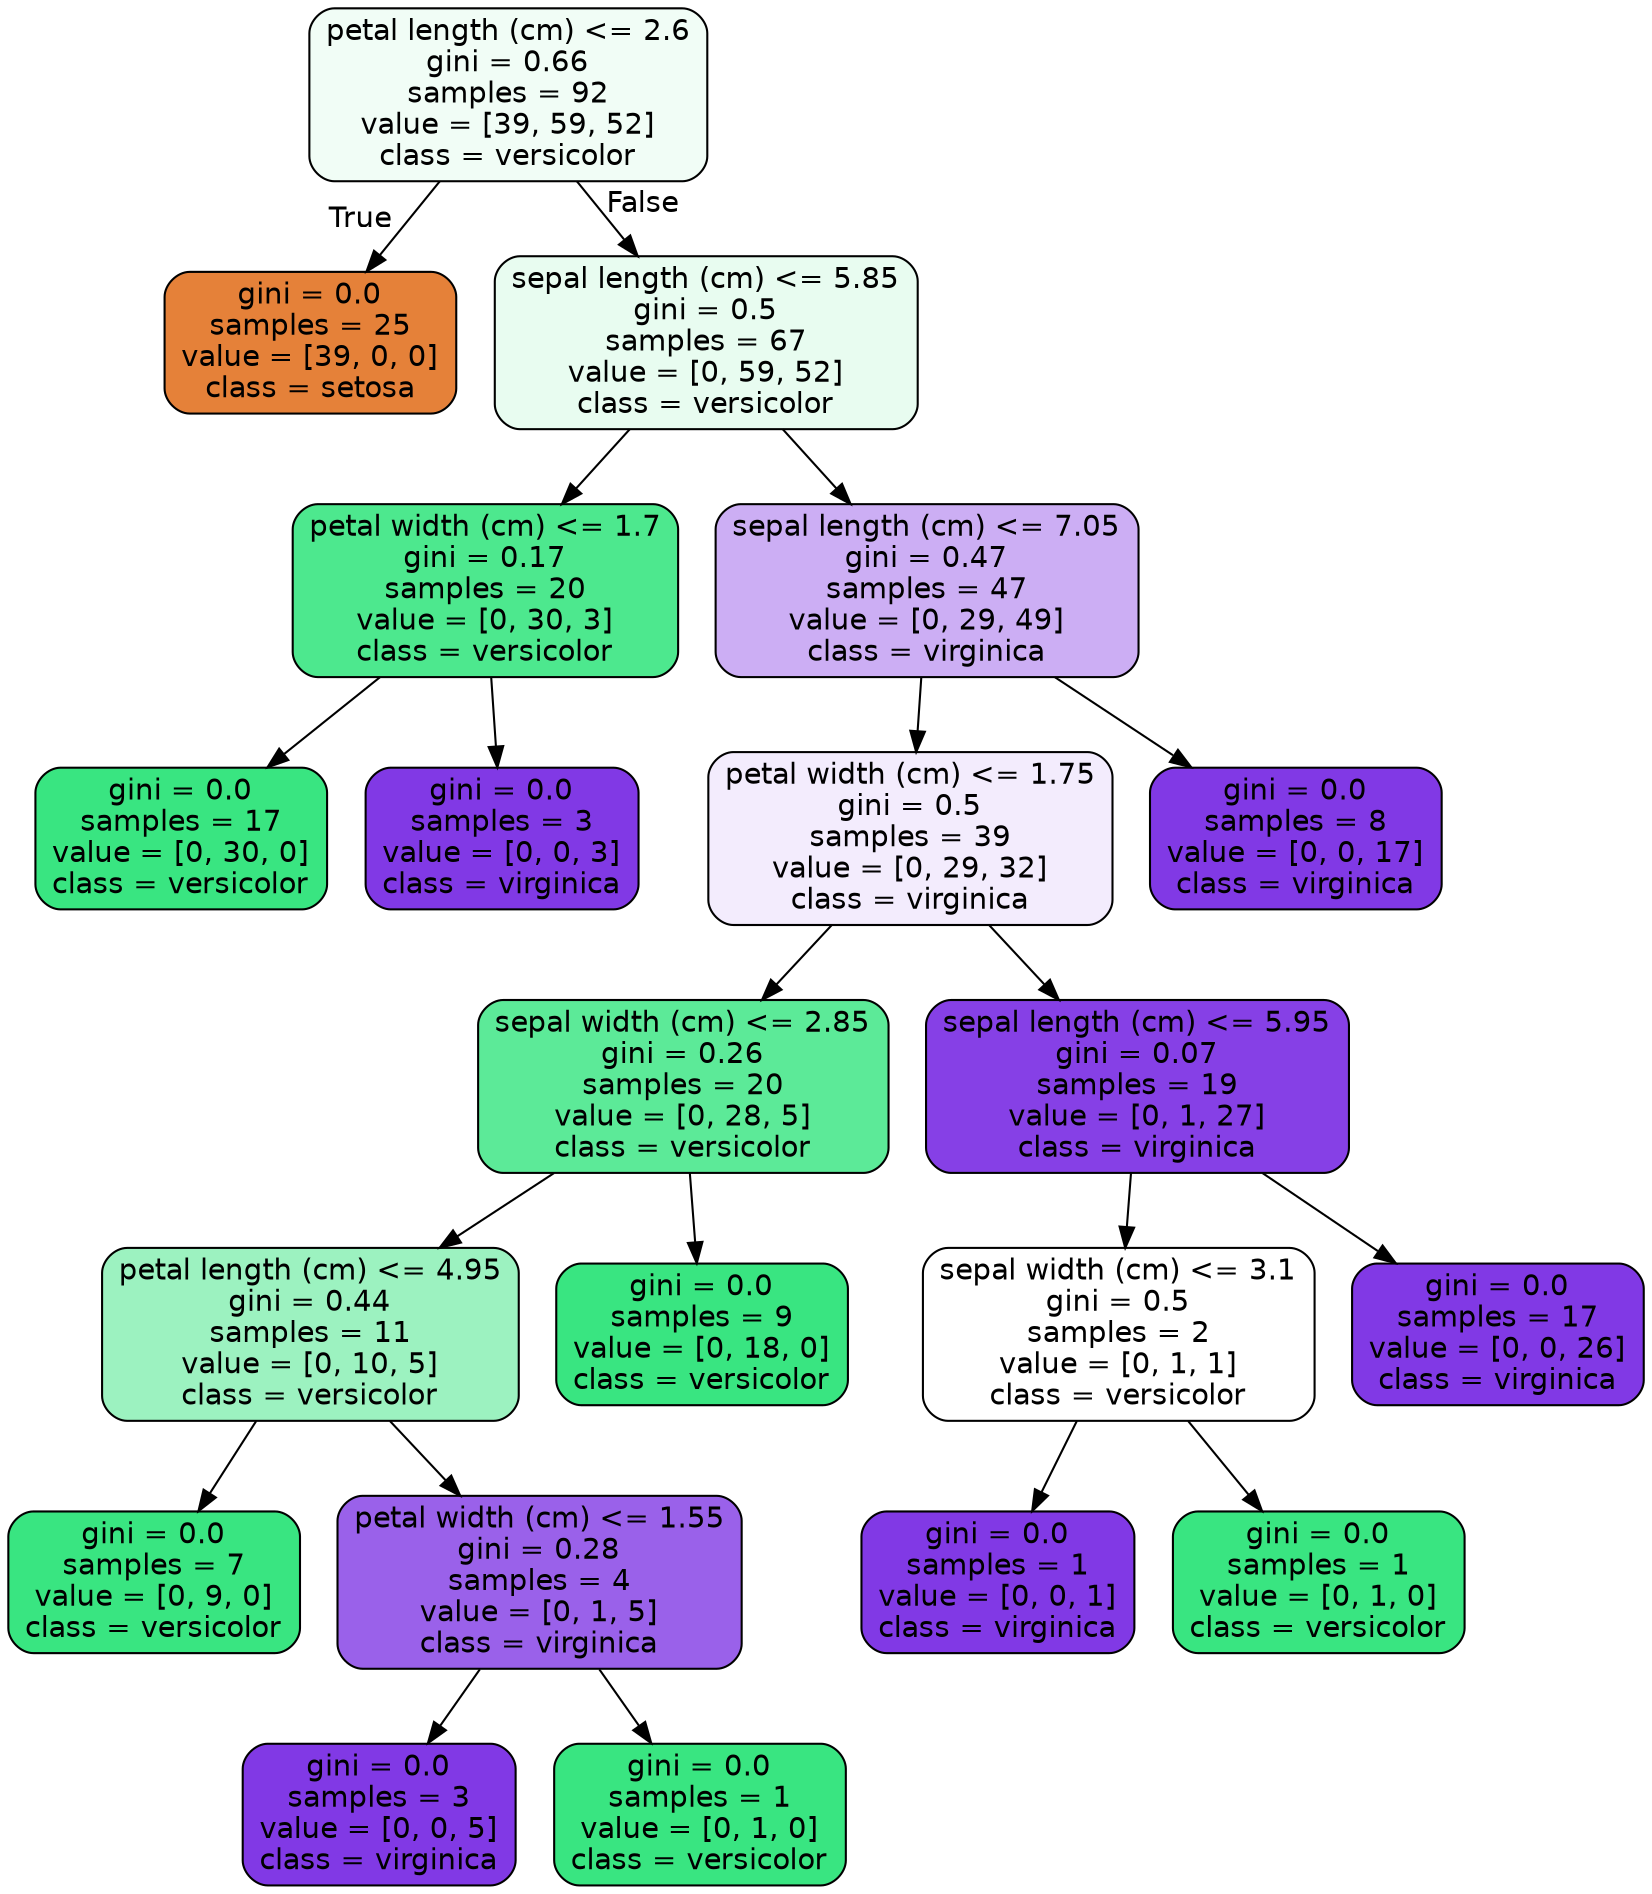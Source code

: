 digraph Tree {
node [shape=box, style="filled, rounded", color="black", fontname=helvetica] ;
edge [fontname=helvetica] ;
0 [label="petal length (cm) <= 2.6\ngini = 0.66\nsamples = 92\nvalue = [39, 59, 52]\nclass = versicolor", fillcolor="#f1fdf6"] ;
1 [label="gini = 0.0\nsamples = 25\nvalue = [39, 0, 0]\nclass = setosa", fillcolor="#e58139"] ;
0 -> 1 [labeldistance=2.5, labelangle=45, headlabel="True"] ;
2 [label="sepal length (cm) <= 5.85\ngini = 0.5\nsamples = 67\nvalue = [0, 59, 52]\nclass = versicolor", fillcolor="#e8fcf0"] ;
0 -> 2 [labeldistance=2.5, labelangle=-45, headlabel="False"] ;
3 [label="petal width (cm) <= 1.7\ngini = 0.17\nsamples = 20\nvalue = [0, 30, 3]\nclass = versicolor", fillcolor="#4de88e"] ;
2 -> 3 ;
4 [label="gini = 0.0\nsamples = 17\nvalue = [0, 30, 0]\nclass = versicolor", fillcolor="#39e581"] ;
3 -> 4 ;
5 [label="gini = 0.0\nsamples = 3\nvalue = [0, 0, 3]\nclass = virginica", fillcolor="#8139e5"] ;
3 -> 5 ;
6 [label="sepal length (cm) <= 7.05\ngini = 0.47\nsamples = 47\nvalue = [0, 29, 49]\nclass = virginica", fillcolor="#ccaef4"] ;
2 -> 6 ;
7 [label="petal width (cm) <= 1.75\ngini = 0.5\nsamples = 39\nvalue = [0, 29, 32]\nclass = virginica", fillcolor="#f3ecfd"] ;
6 -> 7 ;
8 [label="sepal width (cm) <= 2.85\ngini = 0.26\nsamples = 20\nvalue = [0, 28, 5]\nclass = versicolor", fillcolor="#5cea98"] ;
7 -> 8 ;
9 [label="petal length (cm) <= 4.95\ngini = 0.44\nsamples = 11\nvalue = [0, 10, 5]\nclass = versicolor", fillcolor="#9cf2c0"] ;
8 -> 9 ;
10 [label="gini = 0.0\nsamples = 7\nvalue = [0, 9, 0]\nclass = versicolor", fillcolor="#39e581"] ;
9 -> 10 ;
11 [label="petal width (cm) <= 1.55\ngini = 0.28\nsamples = 4\nvalue = [0, 1, 5]\nclass = virginica", fillcolor="#9a61ea"] ;
9 -> 11 ;
12 [label="gini = 0.0\nsamples = 3\nvalue = [0, 0, 5]\nclass = virginica", fillcolor="#8139e5"] ;
11 -> 12 ;
13 [label="gini = 0.0\nsamples = 1\nvalue = [0, 1, 0]\nclass = versicolor", fillcolor="#39e581"] ;
11 -> 13 ;
14 [label="gini = 0.0\nsamples = 9\nvalue = [0, 18, 0]\nclass = versicolor", fillcolor="#39e581"] ;
8 -> 14 ;
15 [label="sepal length (cm) <= 5.95\ngini = 0.07\nsamples = 19\nvalue = [0, 1, 27]\nclass = virginica", fillcolor="#8640e6"] ;
7 -> 15 ;
16 [label="sepal width (cm) <= 3.1\ngini = 0.5\nsamples = 2\nvalue = [0, 1, 1]\nclass = versicolor", fillcolor="#ffffff"] ;
15 -> 16 ;
17 [label="gini = 0.0\nsamples = 1\nvalue = [0, 0, 1]\nclass = virginica", fillcolor="#8139e5"] ;
16 -> 17 ;
18 [label="gini = 0.0\nsamples = 1\nvalue = [0, 1, 0]\nclass = versicolor", fillcolor="#39e581"] ;
16 -> 18 ;
19 [label="gini = 0.0\nsamples = 17\nvalue = [0, 0, 26]\nclass = virginica", fillcolor="#8139e5"] ;
15 -> 19 ;
20 [label="gini = 0.0\nsamples = 8\nvalue = [0, 0, 17]\nclass = virginica", fillcolor="#8139e5"] ;
6 -> 20 ;
}